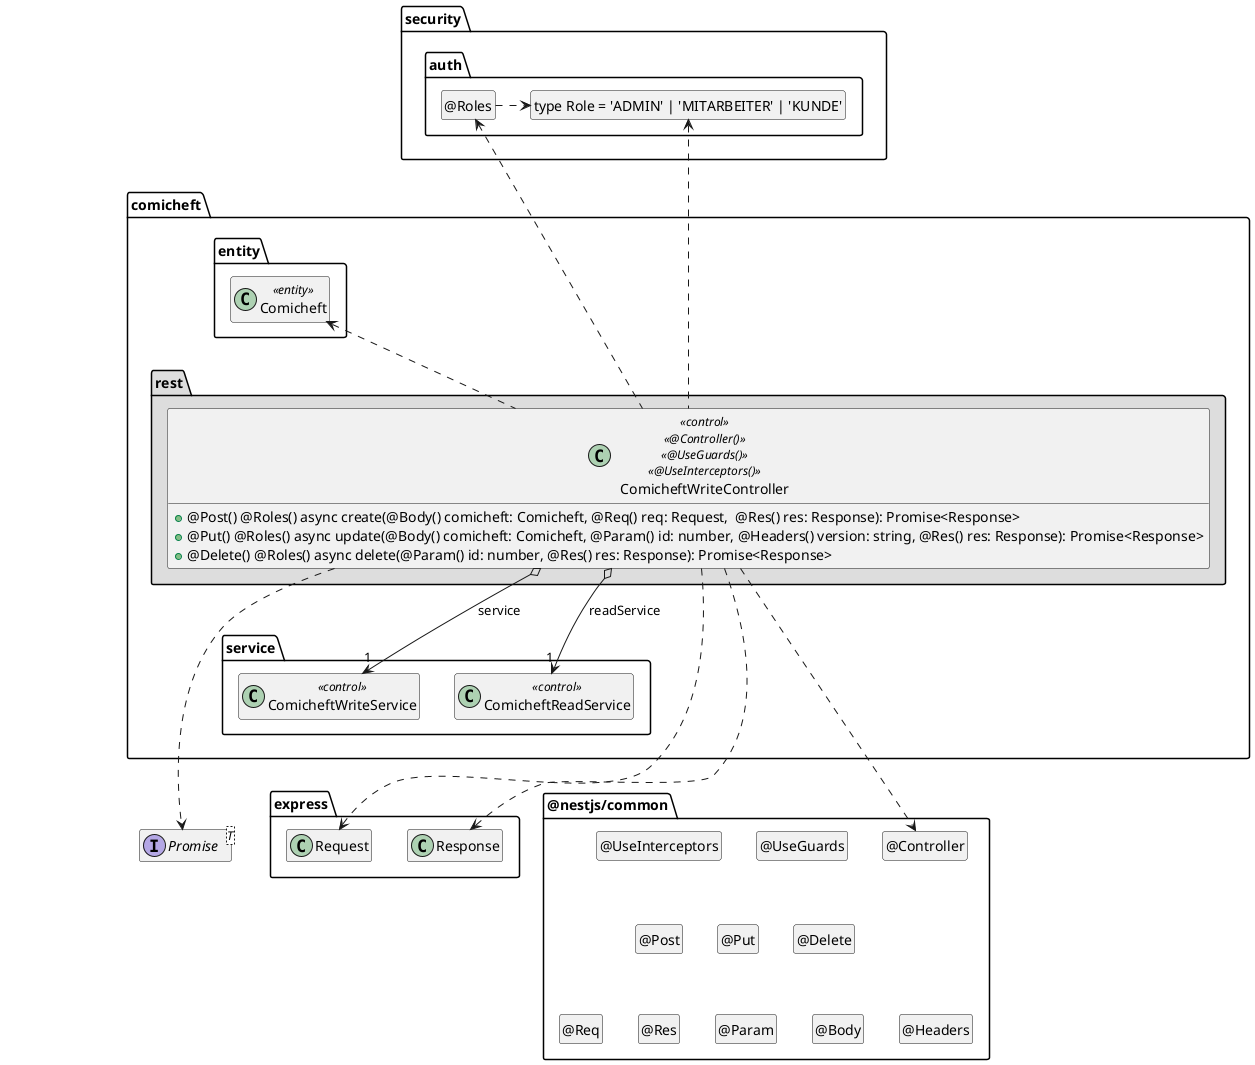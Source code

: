 ' Preview durch <Alt>d

@startuml Controller-Klasse

interface Promise<T>

package @nestjs/common {
  class "@Controller" as Controller
  hide Controller circle

  class "@UseGuards" as UseGuards
  hide UseGuards circle

  class "@UseInterceptors" as UseInterceptors
  hide UseInterceptors circle

  class "@Post" as Post
  hide Post circle

  class "@Put" as Put
  hide Put circle

  class "@Delete" as Delete
  hide Delete circle

  class "@Req" as Req
  hide Req circle

  class "@Res" as Res
  hide Res circle

  class "@Param" as Param
  hide Param circle

  class "@Body" as Body
  hide Body circle

  class "@Headers" as Headers
  hide Headers circle

  UseInterceptors .[hidden].> Post
  UseInterceptors .[hidden].> Put
  UseInterceptors .[hidden].> Delete

  Post .[hidden].> Req
  Post .[hidden].> Res
  Post .[hidden].> Param
  Post .[hidden].> Body
  Post .[hidden].> Headers
}

package express {
  class Request
  class Response

  Response .right[hidden].> Controller
}

package security.auth {
  class "type Role = 'ADMIN' | 'MITARBEITER' | 'KUNDE'" as Role
  hide Role circle

  class "@Roles" as Roles
  hide Roles circle

  Roles .right.> Role
}

package comicheft {
  package entity #FFFFFF {
    class Comicheft <<entity>>

    Comicheft .[hidden].> Promise
    Comicheft .[hidden].> Request
  }

  package service {
    class ComicheftWriteService << control >>
    class ComicheftReadService << control >>
  }

  package rest #DDDDDD {
    class ComicheftWriteController << control >> << @Controller() >> << @UseGuards() >> << @UseInterceptors() >> {
      + @Post() @Roles() async create(@Body() comicheft: Comicheft, @Req() req: Request,  @Res() res: Response): Promise<Response>
      + @Put() @Roles() async update(@Body() comicheft: Comicheft, @Param() id: number, @Headers() version: string, @Res() res: Response): Promise<Response>
      + @Delete() @Roles() async delete(@Param() id: number, @Res() res: Response): Promise<Response>
    }

    ComicheftWriteController o--> "1" ComicheftWriteService : service
    ComicheftWriteController o--> "1" ComicheftReadService : readService
    ComicheftWriteController ..up> Comicheft

    ComicheftWriteController ..> Controller

    ComicheftWriteController .up.> Roles
    ComicheftWriteController .up.> Role

    ComicheftWriteController ..> Request
    ComicheftWriteController ..> Response
    ComicheftWriteController ..> Promise

    Comicheft .up[hidden].> Roles
    ComicheftWriteService .[hidden].> Request
    ComicheftWriteService .[hidden].> Promise
  }
}

hide empty members
@enduml
